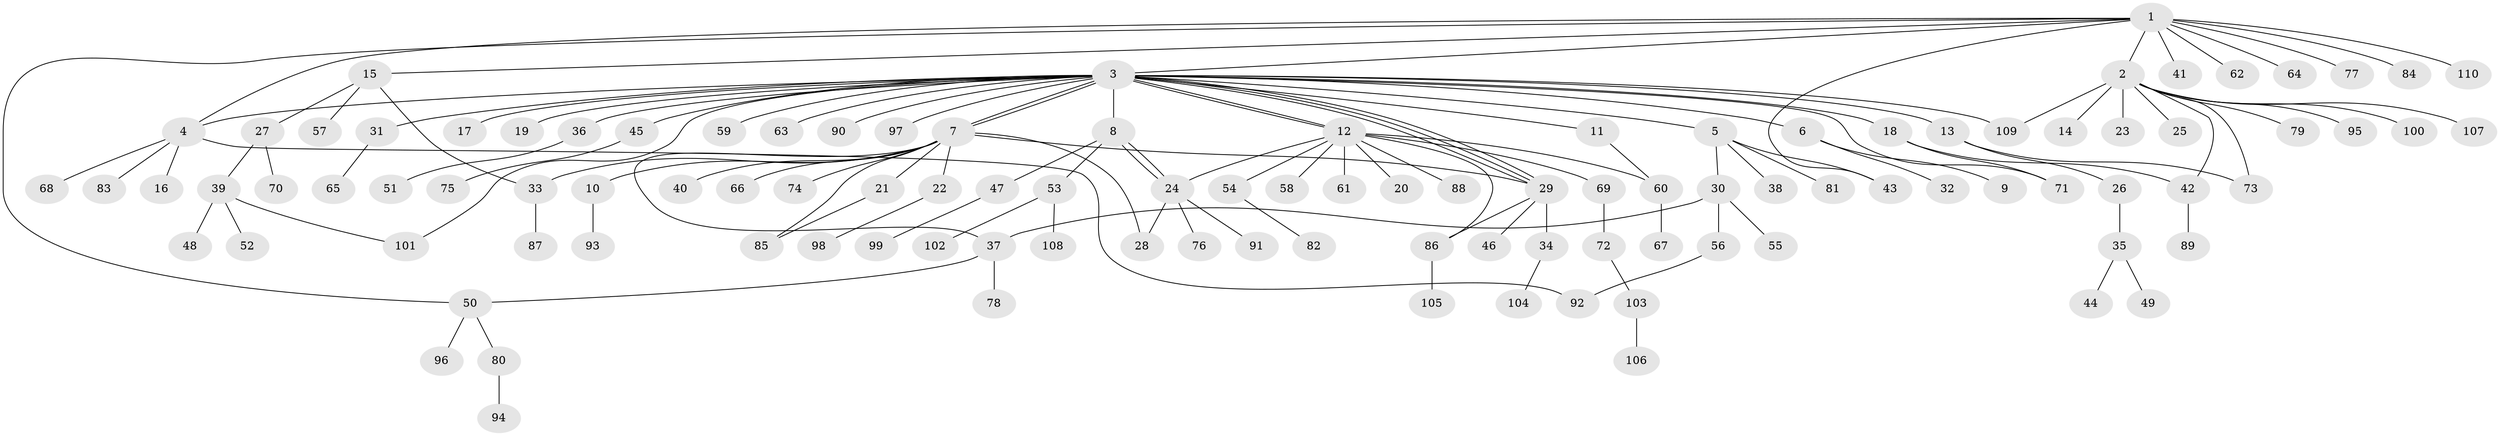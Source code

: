 // coarse degree distribution, {11: 0.024096385542168676, 12: 0.024096385542168676, 26: 0.012048192771084338, 5: 0.024096385542168676, 4: 0.03614457831325301, 2: 0.2289156626506024, 7: 0.012048192771084338, 1: 0.6024096385542169, 3: 0.03614457831325301}
// Generated by graph-tools (version 1.1) at 2025/23/03/03/25 07:23:50]
// undirected, 110 vertices, 131 edges
graph export_dot {
graph [start="1"]
  node [color=gray90,style=filled];
  1;
  2;
  3;
  4;
  5;
  6;
  7;
  8;
  9;
  10;
  11;
  12;
  13;
  14;
  15;
  16;
  17;
  18;
  19;
  20;
  21;
  22;
  23;
  24;
  25;
  26;
  27;
  28;
  29;
  30;
  31;
  32;
  33;
  34;
  35;
  36;
  37;
  38;
  39;
  40;
  41;
  42;
  43;
  44;
  45;
  46;
  47;
  48;
  49;
  50;
  51;
  52;
  53;
  54;
  55;
  56;
  57;
  58;
  59;
  60;
  61;
  62;
  63;
  64;
  65;
  66;
  67;
  68;
  69;
  70;
  71;
  72;
  73;
  74;
  75;
  76;
  77;
  78;
  79;
  80;
  81;
  82;
  83;
  84;
  85;
  86;
  87;
  88;
  89;
  90;
  91;
  92;
  93;
  94;
  95;
  96;
  97;
  98;
  99;
  100;
  101;
  102;
  103;
  104;
  105;
  106;
  107;
  108;
  109;
  110;
  1 -- 2;
  1 -- 3;
  1 -- 4;
  1 -- 15;
  1 -- 41;
  1 -- 43;
  1 -- 50;
  1 -- 62;
  1 -- 64;
  1 -- 77;
  1 -- 84;
  1 -- 110;
  2 -- 14;
  2 -- 23;
  2 -- 25;
  2 -- 42;
  2 -- 73;
  2 -- 79;
  2 -- 95;
  2 -- 100;
  2 -- 107;
  2 -- 109;
  3 -- 4;
  3 -- 5;
  3 -- 6;
  3 -- 7;
  3 -- 7;
  3 -- 8;
  3 -- 11;
  3 -- 12;
  3 -- 12;
  3 -- 13;
  3 -- 17;
  3 -- 18;
  3 -- 19;
  3 -- 29;
  3 -- 29;
  3 -- 29;
  3 -- 31;
  3 -- 36;
  3 -- 45;
  3 -- 59;
  3 -- 63;
  3 -- 71;
  3 -- 90;
  3 -- 97;
  3 -- 101;
  3 -- 109;
  4 -- 16;
  4 -- 68;
  4 -- 83;
  4 -- 92;
  5 -- 30;
  5 -- 38;
  5 -- 43;
  5 -- 81;
  6 -- 9;
  6 -- 32;
  7 -- 10;
  7 -- 21;
  7 -- 22;
  7 -- 28;
  7 -- 29;
  7 -- 33;
  7 -- 37;
  7 -- 40;
  7 -- 66;
  7 -- 74;
  7 -- 85;
  8 -- 24;
  8 -- 24;
  8 -- 47;
  8 -- 53;
  10 -- 93;
  11 -- 60;
  12 -- 20;
  12 -- 24;
  12 -- 54;
  12 -- 58;
  12 -- 60;
  12 -- 61;
  12 -- 69;
  12 -- 86;
  12 -- 88;
  13 -- 26;
  13 -- 73;
  15 -- 27;
  15 -- 33;
  15 -- 57;
  18 -- 42;
  18 -- 71;
  21 -- 85;
  22 -- 98;
  24 -- 28;
  24 -- 76;
  24 -- 91;
  26 -- 35;
  27 -- 39;
  27 -- 70;
  29 -- 34;
  29 -- 46;
  29 -- 86;
  30 -- 37;
  30 -- 55;
  30 -- 56;
  31 -- 65;
  33 -- 87;
  34 -- 104;
  35 -- 44;
  35 -- 49;
  36 -- 51;
  37 -- 50;
  37 -- 78;
  39 -- 48;
  39 -- 52;
  39 -- 101;
  42 -- 89;
  45 -- 75;
  47 -- 99;
  50 -- 80;
  50 -- 96;
  53 -- 102;
  53 -- 108;
  54 -- 82;
  56 -- 92;
  60 -- 67;
  69 -- 72;
  72 -- 103;
  80 -- 94;
  86 -- 105;
  103 -- 106;
}
